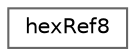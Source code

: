 digraph "Graphical Class Hierarchy"
{
 // LATEX_PDF_SIZE
  bgcolor="transparent";
  edge [fontname=Helvetica,fontsize=10,labelfontname=Helvetica,labelfontsize=10];
  node [fontname=Helvetica,fontsize=10,shape=box,height=0.2,width=0.4];
  rankdir="LR";
  Node0 [id="Node000000",label="hexRef8",height=0.2,width=0.4,color="grey40", fillcolor="white", style="filled",URL="$classFoam_1_1hexRef8.html",tooltip="Refinement of (split) hexes using polyTopoChange."];
}
